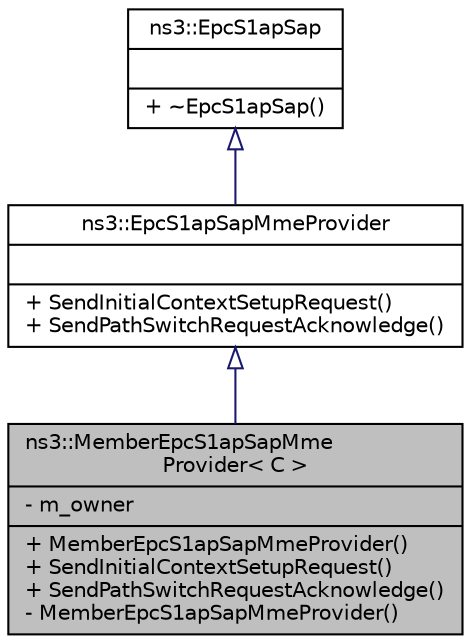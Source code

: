 digraph "ns3::MemberEpcS1apSapMmeProvider&lt; C &gt;"
{
  edge [fontname="Helvetica",fontsize="10",labelfontname="Helvetica",labelfontsize="10"];
  node [fontname="Helvetica",fontsize="10",shape=record];
  Node1 [label="{ns3::MemberEpcS1apSapMme\lProvider\< C \>\n|- m_owner\l|+ MemberEpcS1apSapMmeProvider()\l+ SendInitialContextSetupRequest()\l+ SendPathSwitchRequestAcknowledge()\l- MemberEpcS1apSapMmeProvider()\l}",height=0.2,width=0.4,color="black", fillcolor="grey75", style="filled", fontcolor="black"];
  Node2 -> Node1 [dir="back",color="midnightblue",fontsize="10",style="solid",arrowtail="onormal"];
  Node2 [label="{ns3::EpcS1apSapMmeProvider\n||+ SendInitialContextSetupRequest()\l+ SendPathSwitchRequestAcknowledge()\l}",height=0.2,width=0.4,color="black", fillcolor="white", style="filled",URL="$d3/d07/classns3_1_1EpcS1apSapMmeProvider.html"];
  Node3 -> Node2 [dir="back",color="midnightblue",fontsize="10",style="solid",arrowtail="onormal"];
  Node3 [label="{ns3::EpcS1apSap\n||+ ~EpcS1apSap()\l}",height=0.2,width=0.4,color="black", fillcolor="white", style="filled",URL="$df/d7a/classns3_1_1EpcS1apSap.html"];
}
